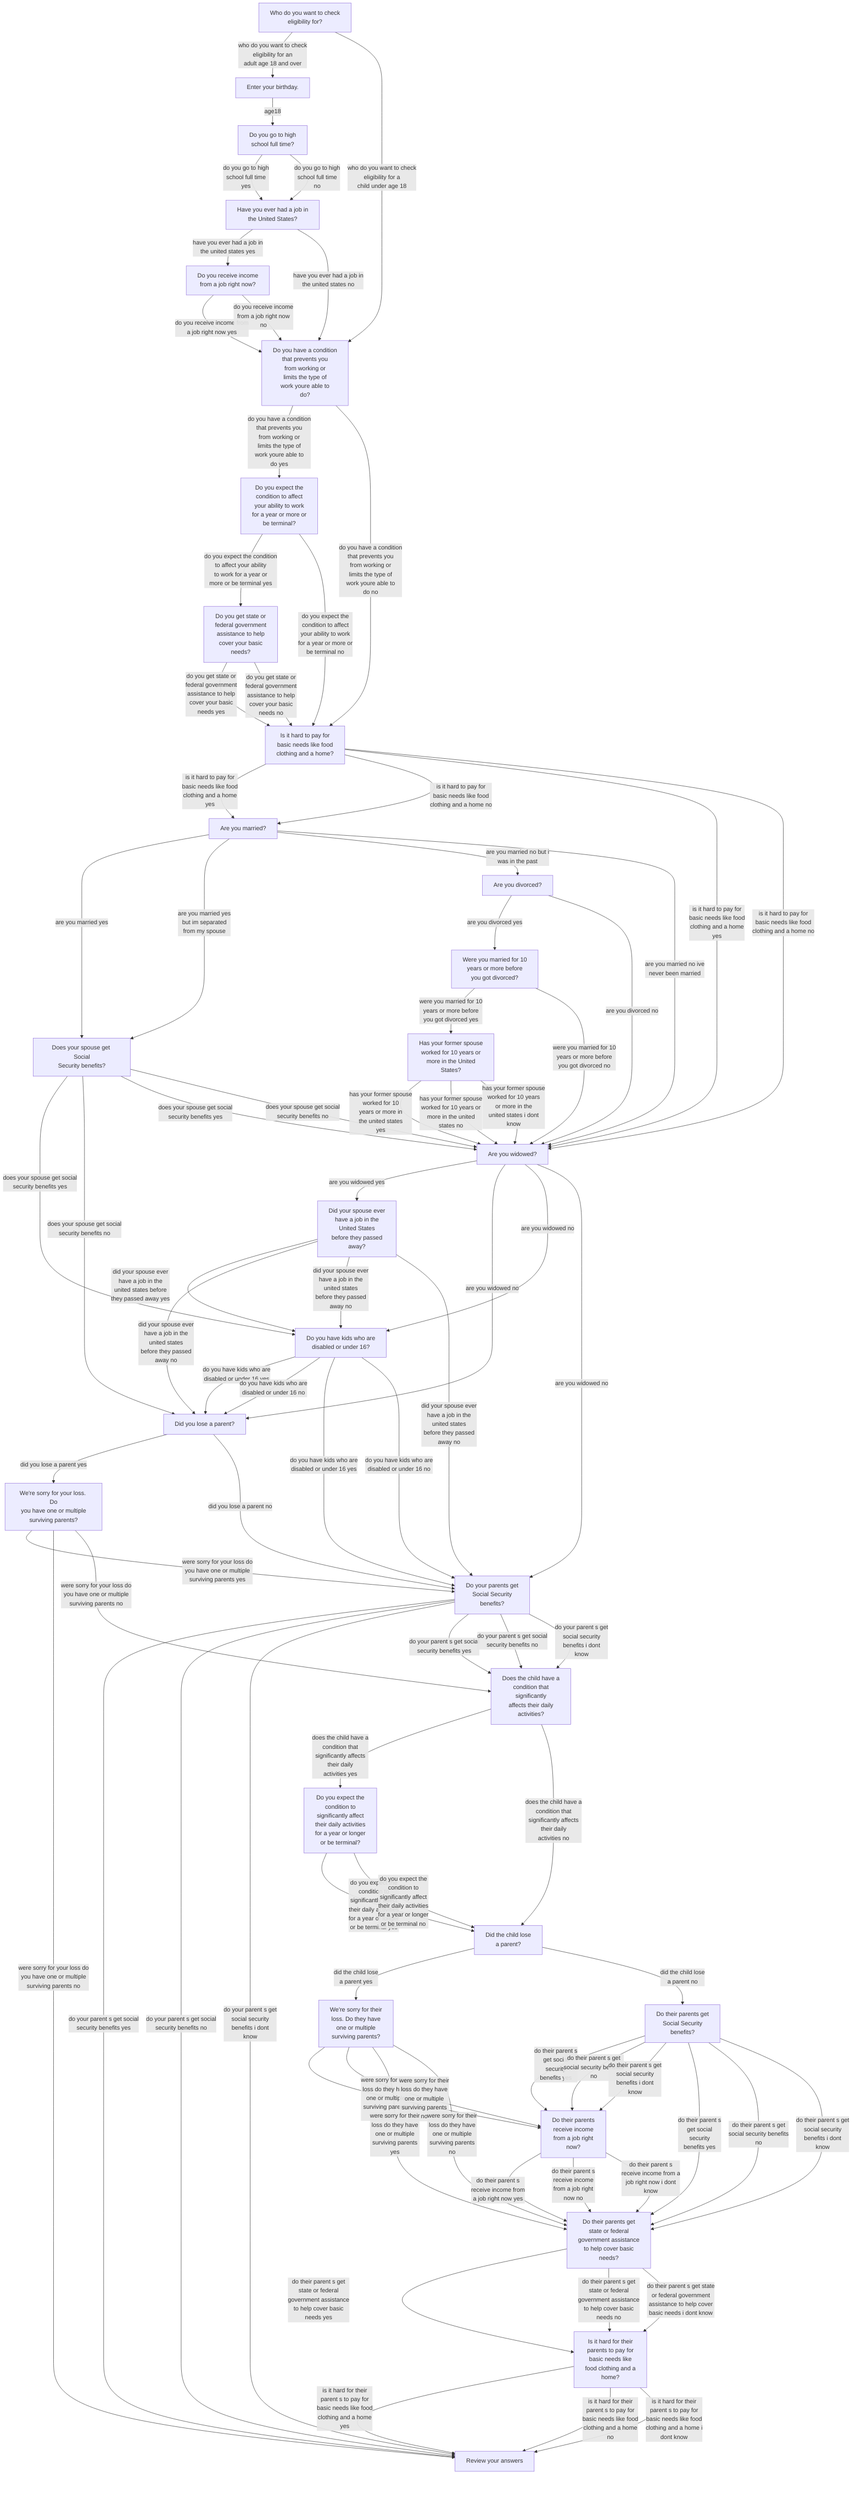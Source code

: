graph TD
    A[ Who do you want to check<br/>eligibility for? ] -- who do you want to check<br/>eligibility for an<br/>adult age 18 and over --> B[ Enter your birthday. ]
    B -- age18 --> C[ Do you go to high<br/>school full time? ]
    C -- do you go to high<br/>school full time<br/>yes --> D[ Have you ever had a job in<br/>the United States? ]
    D -- have you ever had a job in<br/>the united states yes --> E[ Do you receive income<br/>from a job right now? ]
    E -- do you receive income from<br/>a job right now yes --> G[ Do you have a condition<br/>that prevents you<br/>from working or<br/>limits the type of<br/>work youre able to<br/>do? ]
    G -- do you have a condition<br/>that prevents you<br/>from working or<br/>limits the type of<br/>work youre able to<br/>do yes --> H[ Do you expect the<br/>condition to affect<br/>your ability to work<br/>for a year or more or<br/>be terminal? ]
    H -- do you expect the condition<br/>to affect your ability<br/>to work for a year or<br/>more or be terminal yes --> J[ Do you get state or<br/>federal government<br/>assistance to help<br/>cover your basic<br/>needs? ]
    J -- do you get state or<br/>federal government<br/>assistance to help<br/>cover your basic<br/>needs yes --> K[ Is it hard to pay for<br/>basic needs like food<br/>clothing and a home? ]
    K -- is it hard to pay for<br/>basic needs like food<br/>clothing and a home<br/>yes --> L[ Are you married? ]
    L -- are you married yes --> M[ Does your spouse get Social<br/>Security benefits? ]
    M -- does your spouse get social<br/>security benefits yes --> T[ Do you have kids who are<br/>disabled or under 16? ]
    T -- do you have kids who are<br/>disabled or under 16 yes --> U[ Did you lose a parent? ]
    U -- did you lose a parent yes --> V[ We're sorry for your loss. Do<br/>you have one or multiple<br/>surviving parents? ]
    V -- were sorry for your loss do<br/>you have one or multiple<br/>surviving parents yes --> W[ Do your parents get<br/>Social Security<br/>benefits? ]
    W -- do your parent s get social<br/>security benefits yes --> Summary[ Review your answers ]
    W -- do your parent s get social<br/>security benefits no --> Summary
    W -- do your parent s get<br/>social security<br/>benefits i dont<br/>know --> Summary
    V -- were sorry for your loss do<br/>you have one or multiple<br/>surviving parents no --> Summary
    U -- did you lose a parent no --> W
    T -- do you have kids who are<br/>disabled or under 16 no --> U
    M -- does your spouse get social<br/>security benefits no --> U
    L -- are you married yes<br/>but im separated<br/>from my spouse --> M
    L -- are you married no but i<br/>was in the past --> O[ Are you divorced? ]
    O -- are you divorced yes --> P[ Were you married for 10<br/>years or more before<br/>you got divorced? ]
    P -- were you married for 10<br/>years or more before<br/>you got divorced yes --> Q[ Has your former spouse<br/>worked for 10 years or<br/>more in the United<br/>States? ]
    Q -- has your former spouse<br/>worked for 10<br/>years or more in<br/>the united states<br/>yes --> R[ Are you widowed? ]
    R -- are you widowed yes --> S[ Did your spouse ever<br/>have a job in the<br/>United States<br/>before they passed<br/>away? ]
    S -- did your spouse ever<br/>have a job in the<br/>united states before<br/>they passed away yes --> T
    S -- did your spouse ever<br/>have a job in the<br/>united states<br/>before they passed<br/>away no --> U
    R -- are you widowed no --> U
    Q -- has your former spouse<br/>worked for 10 years or<br/>more in the united<br/>states no --> R
    Q -- has your former spouse<br/>worked for 10 years<br/>or more in the<br/>united states i dont<br/>know --> R
    P -- were you married for 10<br/>years or more before<br/>you got divorced no --> R
    O -- are you divorced no --> R
    L -- are you married no ive<br/>never been married --> R
    K -- is it hard to pay for<br/>basic needs like food<br/>clothing and a home no --> L
    M -- does your spouse get social<br/>security benefits yes --> R
    S -- did your spouse ever<br/>have a job in the<br/>united states<br/>before they passed<br/>away no --> T
    R -- are you widowed no --> T
    M -- does your spouse get social<br/>security benefits no --> R
    J -- do you get state or<br/>federal government<br/>assistance to help<br/>cover your basic<br/>needs no --> K
    H -- do you expect the<br/>condition to affect<br/>your ability to work<br/>for a year or more or<br/>be terminal no --> K
    G -- do you have a condition<br/>that prevents you<br/>from working or<br/>limits the type of<br/>work youre able to<br/>do no --> K
    E -- do you receive income<br/>from a job right now<br/>no --> G
    D -- have you ever had a job in<br/>the united states no --> G
    C -- do you go to high<br/>school full time<br/>no --> D
    T -- do you have kids who are<br/>disabled or under 16 yes --> W
    T -- do you have kids who are<br/>disabled or under 16 no --> W
    S -- did your spouse ever<br/>have a job in the<br/>united states<br/>before they passed<br/>away no --> W
    R -- are you widowed no --> W
    A -- who do you want to check<br/>eligibility for a<br/>child under age 18 --> G
    K -- is it hard to pay for<br/>basic needs like food<br/>clothing and a home<br/>yes --> R
    W -- do your parent s get social<br/>security benefits yes --> X[ Does the child have a<br/>condition that<br/>significantly<br/>affects their daily<br/>activities? ]
    X -- does the child have a<br/>condition that<br/>significantly affects<br/>their daily<br/>activities yes --> Y[ Do you expect the<br/>condition to<br/>significantly affect<br/>their daily activities<br/>for a year or longer<br/>or be terminal? ]
    Y -- do you expect the<br/>condition to<br/>significantly affect<br/>their daily activities<br/>for a year or longer<br/>or be terminal yes --> Z[ Did the child lose<br/>a parent? ]
    Z -- did the child lose<br/>a parent yes --> AA[ We're sorry for their<br/>loss. Do they have<br/>one or multiple<br/>surviving parents? ]
    AA -- were sorry for their<br/>loss do they have<br/>one or multiple<br/>surviving parents<br/>yes --> CC[ Do their parents<br/>receive income<br/>from a job right<br/>now? ]
    CC -- do their parent s<br/>receive income from<br/>a job right now yes --> DD[ Do their parents get<br/>state or federal<br/>government assistance<br/>to help cover basic<br/>needs? ]
    DD -- do their parent s get<br/>state or federal<br/>government assistance<br/>to help cover basic<br/>needs yes --> EE[ Is it hard for their<br/>parents to pay for<br/>basic needs like<br/>food clothing and a<br/>home? ]
    EE -- is it hard for their<br/>parent s to pay for<br/>basic needs like food<br/>clothing and a home<br/>yes --> Summary
    EE -- is it hard for their<br/>parent s to pay for<br/>basic needs like food<br/>clothing and a home<br/>no --> Summary
    EE -- is it hard for their<br/>parent s to pay for<br/>basic needs like food<br/>clothing and a home i<br/>dont know --> Summary
    DD -- do their parent s get<br/>state or federal<br/>government assistance<br/>to help cover basic<br/>needs no --> EE
    DD -- do their parent s get state<br/>or federal government<br/>assistance to help cover<br/>basic needs i dont know --> EE
    CC -- do their parent s<br/>receive income<br/>from a job right<br/>now no --> DD
    CC -- do their parent s<br/>receive income from a<br/>job right now i dont<br/>know --> DD
    AA -- were sorry for their<br/>loss do they have<br/>one or multiple<br/>surviving parents<br/>no --> CC
    Z -- did the child lose<br/>a parent no --> BB[ Do their parents get<br/>Social Security<br/>benefits? ]
    BB -- do their parent s<br/>get social<br/>security<br/>benefits yes --> CC
    BB -- do their parent s get<br/>social security benefits<br/>no --> CC
    BB -- do their parent s get<br/>social security<br/>benefits i dont<br/>know --> CC
    Y -- do you expect the<br/>condition to<br/>significantly affect<br/>their daily activities<br/>for a year or longer<br/>or be terminal no --> Z
    X -- does the child have a<br/>condition that<br/>significantly affects<br/>their daily<br/>activities no --> Z
    AA -- were sorry for their<br/>loss do they have<br/>one or multiple<br/>surviving parents<br/>yes --> DD
    AA -- were sorry for their<br/>loss do they have<br/>one or multiple<br/>surviving parents<br/>no --> DD
    BB -- do their parent s<br/>get social<br/>security<br/>benefits yes --> DD
    BB -- do their parent s get<br/>social security benefits<br/>no --> DD
    BB -- do their parent s get<br/>social security<br/>benefits i dont<br/>know --> DD
    W -- do your parent s get social<br/>security benefits no --> X
    W -- do your parent s get<br/>social security<br/>benefits i dont<br/>know --> X
    V -- were sorry for your loss do<br/>you have one or multiple<br/>surviving parents no --> X
    K -- is it hard to pay for<br/>basic needs like food<br/>clothing and a home no --> R